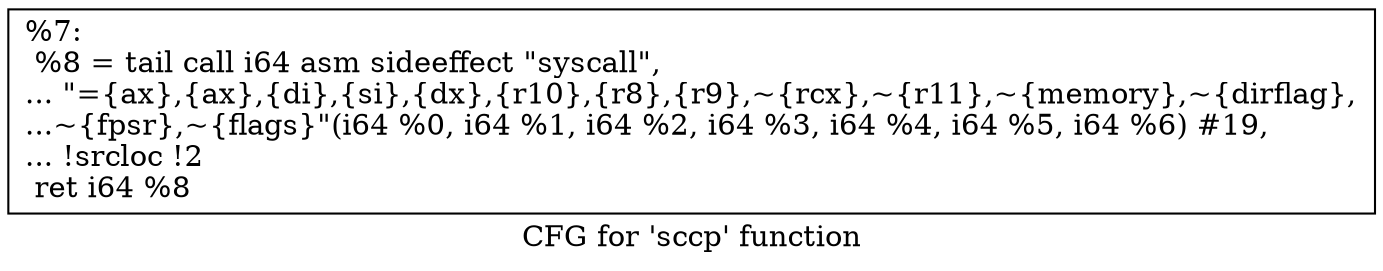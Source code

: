 digraph "CFG for 'sccp' function" {
	label="CFG for 'sccp' function";

	Node0x1f2d950 [shape=record,label="{%7:\l  %8 = tail call i64 asm sideeffect \"syscall\",\l... \"=\{ax\},\{ax\},\{di\},\{si\},\{dx\},\{r10\},\{r8\},\{r9\},~\{rcx\},~\{r11\},~\{memory\},~\{dirflag\},\l...~\{fpsr\},~\{flags\}\"(i64 %0, i64 %1, i64 %2, i64 %3, i64 %4, i64 %5, i64 %6) #19,\l... !srcloc !2\l  ret i64 %8\l}"];
}
